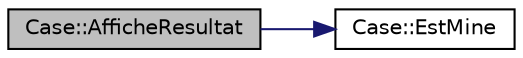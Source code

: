 digraph "Case::AfficheResultat"
{
 // LATEX_PDF_SIZE
  edge [fontname="Helvetica",fontsize="10",labelfontname="Helvetica",labelfontsize="10"];
  node [fontname="Helvetica",fontsize="10",shape=record];
  rankdir="LR";
  Node1 [label="Case::AfficheResultat",height=0.2,width=0.4,color="black", fillcolor="grey75", style="filled", fontcolor="black",tooltip=" "];
  Node1 -> Node2 [color="midnightblue",fontsize="10",style="solid",fontname="Helvetica"];
  Node2 [label="Case::EstMine",height=0.2,width=0.4,color="black", fillcolor="white", style="filled",URL="$class_case.html#aa90dd8e29fc8a19082bdce8723977770",tooltip=" "];
}
